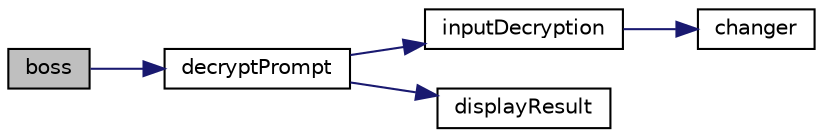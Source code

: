 digraph "boss"
{
  edge [fontname="Helvetica",fontsize="10",labelfontname="Helvetica",labelfontsize="10"];
  node [fontname="Helvetica",fontsize="10",shape=record];
  rankdir="LR";
  Node1 [label="boss",height=0.2,width=0.4,color="black", fillcolor="grey75", style="filled", fontcolor="black"];
  Node1 -> Node2 [color="midnightblue",fontsize="10",style="solid"];
  Node2 [label="decryptPrompt",height=0.2,width=0.4,color="black", fillcolor="white", style="filled",URL="$_project__1_8cpp.html#a581c5acc915201519817c17f94b307a9"];
  Node2 -> Node3 [color="midnightblue",fontsize="10",style="solid"];
  Node3 [label="inputDecryption",height=0.2,width=0.4,color="black", fillcolor="white", style="filled",URL="$_project__1_8cpp.html#a2ec67c2f18103e0238d5c0dc69a2541c"];
  Node3 -> Node4 [color="midnightblue",fontsize="10",style="solid"];
  Node4 [label="changer",height=0.2,width=0.4,color="black", fillcolor="white", style="filled",URL="$_project__1_8cpp.html#a595770dfbf6c45efbd5826f566c23164"];
  Node2 -> Node5 [color="midnightblue",fontsize="10",style="solid"];
  Node5 [label="displayResult",height=0.2,width=0.4,color="black", fillcolor="white", style="filled",URL="$_project__1_8cpp.html#a0a99f42a8404495cd8d50b2e3a88613b"];
}

